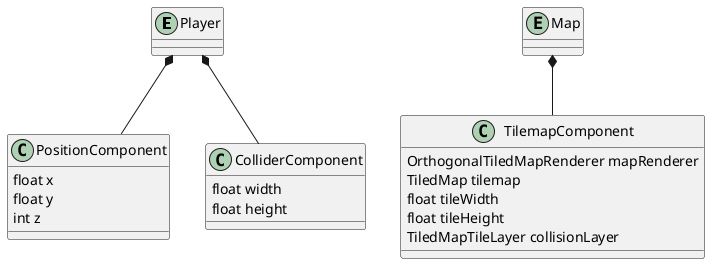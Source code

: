 @startuml
'https://plantuml.com/class-diagram

entity Player
entity Map

Player *-- PositionComponent
Map *-- TilemapComponent
Player *-- ColliderComponent

class TilemapComponent {
OrthogonalTiledMapRenderer mapRenderer
TiledMap tilemap
float tileWidth
float tileHeight
TiledMapTileLayer collisionLayer
}

class ColliderComponent {
float width
float height
}

class PositionComponent {
float x
float y
int z
}


@enduml